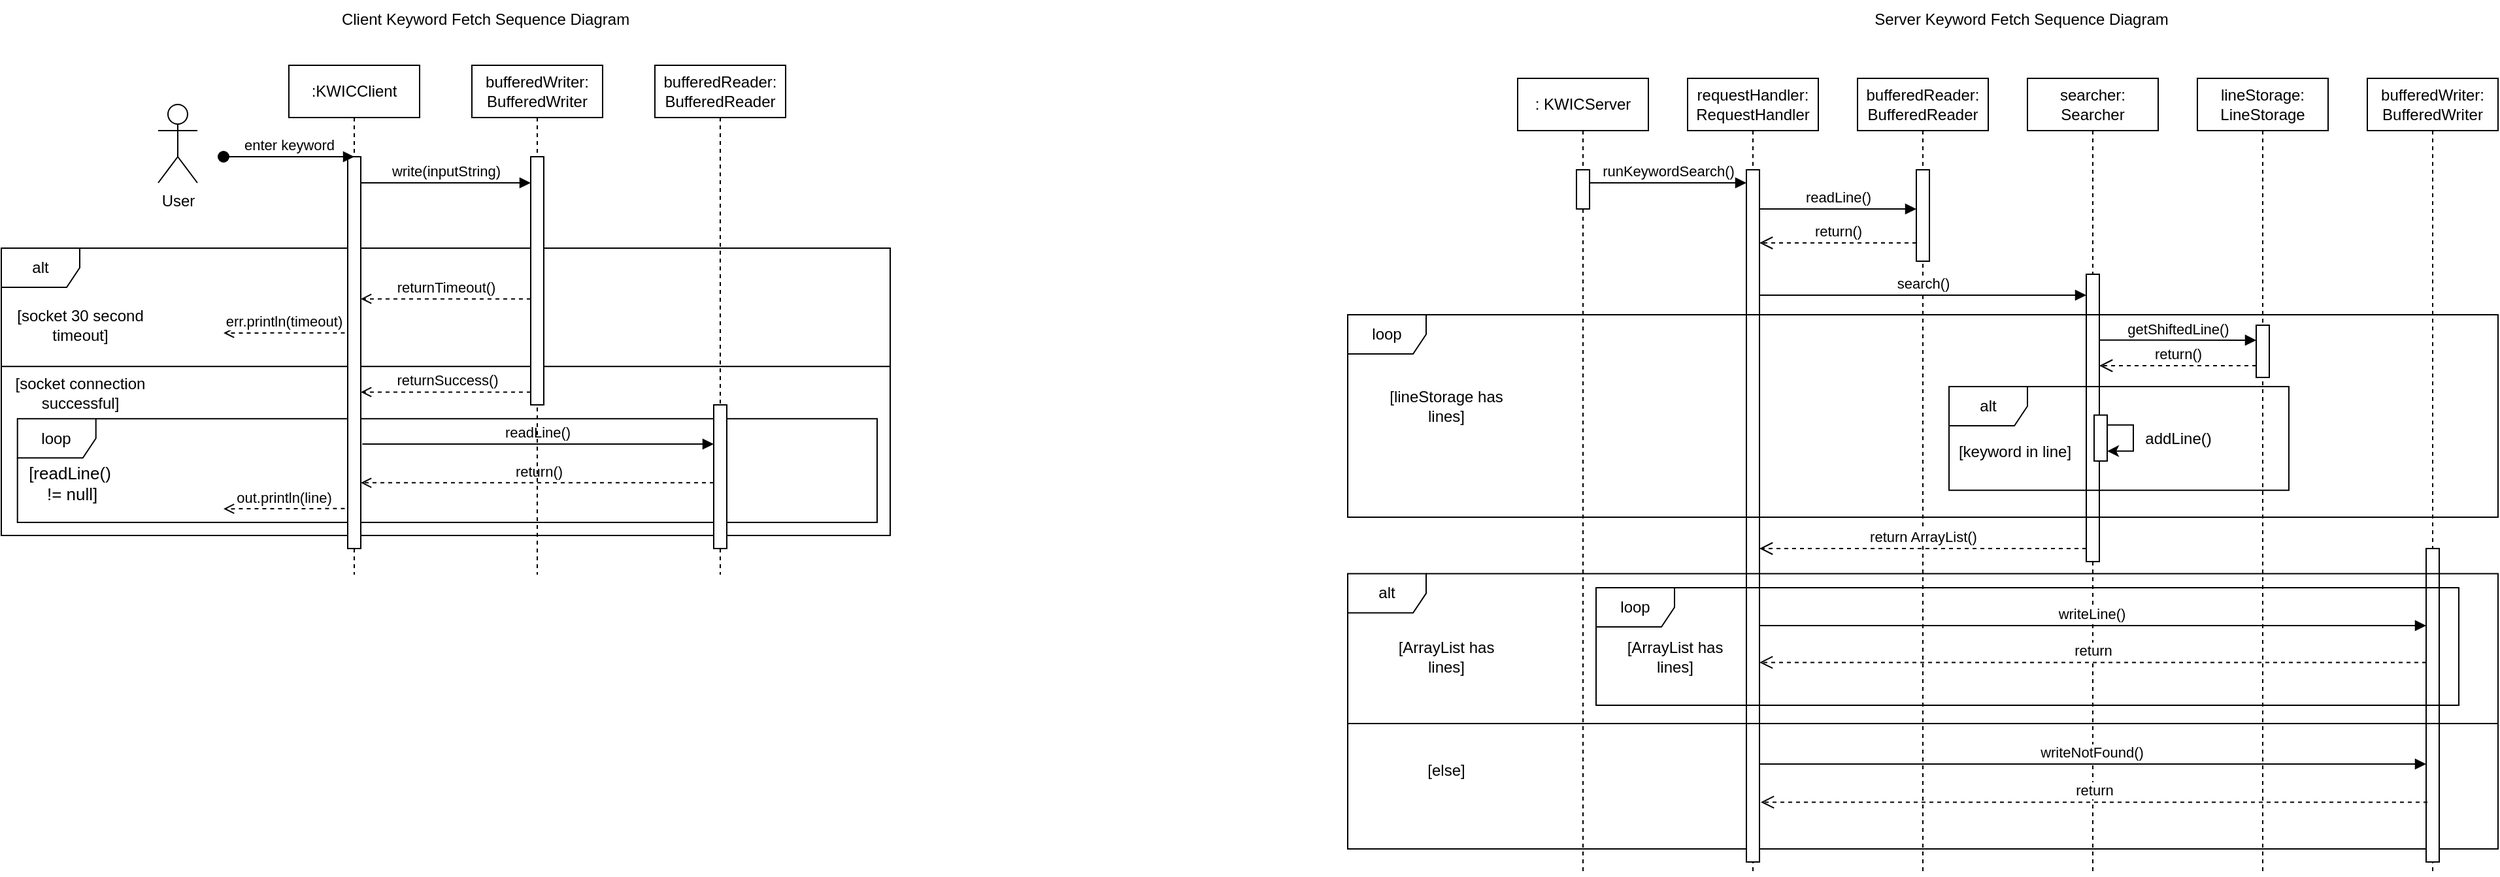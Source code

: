 <mxfile version="24.7.17">
  <diagram name="Page-1" id="2YBvvXClWsGukQMizWep">
    <mxGraphModel dx="1865" dy="1351" grid="1" gridSize="10" guides="1" tooltips="1" connect="1" arrows="1" fold="1" page="1" pageScale="1" pageWidth="850" pageHeight="1100" math="0" shadow="0">
      <root>
        <mxCell id="0" />
        <mxCell id="1" parent="0" />
        <mxCell id="UQ5WHZic_87VUq4tqxjQ-103" value="" style="rounded=0;whiteSpace=wrap;html=1;fillColor=none;" vertex="1" parent="1">
          <mxGeometry x="1230" y="584" width="880" height="96" as="geometry" />
        </mxCell>
        <mxCell id="UQ5WHZic_87VUq4tqxjQ-56" value="" style="group" vertex="1" connectable="0" parent="1">
          <mxGeometry x="200" y="220" width="680" height="220" as="geometry" />
        </mxCell>
        <mxCell id="UQ5WHZic_87VUq4tqxjQ-55" value="" style="rounded=0;whiteSpace=wrap;html=1;fillColor=none;" vertex="1" parent="UQ5WHZic_87VUq4tqxjQ-56">
          <mxGeometry y="90.588" width="680" height="129.412" as="geometry" />
        </mxCell>
        <mxCell id="UQ5WHZic_87VUq4tqxjQ-51" value="alt" style="shape=umlFrame;whiteSpace=wrap;html=1;pointerEvents=0;" vertex="1" parent="UQ5WHZic_87VUq4tqxjQ-56">
          <mxGeometry width="680" height="220" as="geometry" />
        </mxCell>
        <mxCell id="UQ5WHZic_87VUq4tqxjQ-57" value="err.println(timeout)" style="html=1;verticalAlign=bottom;endArrow=open;edgeStyle=elbowEdgeStyle;elbow=vertical;curved=0;rounded=0;dashed=1;endFill=0;" edge="1" parent="UQ5WHZic_87VUq4tqxjQ-56">
          <mxGeometry x="-0.003" relative="1" as="geometry">
            <mxPoint x="262.731" y="64.828" as="sourcePoint" />
            <Array as="points">
              <mxPoint x="288.84" y="65" />
            </Array>
            <mxPoint x="170.004" y="64.702" as="targetPoint" />
            <mxPoint as="offset" />
          </mxGeometry>
        </mxCell>
        <mxCell id="UQ5WHZic_87VUq4tqxjQ-59" value="[socket 30 second&lt;div&gt;timeout]&lt;/div&gt;" style="text;html=1;align=center;verticalAlign=middle;resizable=0;points=[];autosize=1;strokeColor=none;fillColor=none;" vertex="1" parent="UQ5WHZic_87VUq4tqxjQ-56">
          <mxGeometry x="-0.004" y="38.824" width="120" height="40" as="geometry" />
        </mxCell>
        <mxCell id="UQ5WHZic_87VUq4tqxjQ-60" value="[socket connection&lt;div&gt;successful]&lt;/div&gt;" style="text;html=1;align=center;verticalAlign=middle;resizable=0;points=[];autosize=1;strokeColor=none;fillColor=none;" vertex="1" parent="UQ5WHZic_87VUq4tqxjQ-56">
          <mxGeometry y="90.588" width="120" height="40" as="geometry" />
        </mxCell>
        <mxCell id="UQ5WHZic_87VUq4tqxjQ-62" value="&lt;font style=&quot;font-size: 13px;&quot;&gt;[readLine()&lt;/font&gt;&lt;div style=&quot;font-size: 13px;&quot;&gt;&lt;font style=&quot;font-size: 13px;&quot;&gt;&amp;nbsp;!= null]&lt;/font&gt;&lt;/div&gt;" style="text;html=1;align=center;verticalAlign=middle;resizable=0;points=[];autosize=1;strokeColor=none;fillColor=none;fontSize=13;" vertex="1" parent="UQ5WHZic_87VUq4tqxjQ-56">
          <mxGeometry x="7.364" y="159.998" width="90" height="40" as="geometry" />
        </mxCell>
        <mxCell id="UQ5WHZic_87VUq4tqxjQ-61" value="loop" style="shape=umlFrame;whiteSpace=wrap;html=1;pointerEvents=0;" vertex="1" parent="UQ5WHZic_87VUq4tqxjQ-56">
          <mxGeometry x="12.36" y="130.59" width="657.64" height="79.41" as="geometry" />
        </mxCell>
        <mxCell id="UQ5WHZic_87VUq4tqxjQ-64" value="readLine()" style="html=1;verticalAlign=bottom;endArrow=block;edgeStyle=elbowEdgeStyle;elbow=vertical;curved=0;rounded=0;" edge="1" parent="UQ5WHZic_87VUq4tqxjQ-56" target="UQ5WHZic_87VUq4tqxjQ-63">
          <mxGeometry x="-0.003" relative="1" as="geometry">
            <mxPoint x="276.18" y="150" as="sourcePoint" />
            <Array as="points">
              <mxPoint x="356.18" y="150" />
            </Array>
            <mxPoint x="406.18" y="150" as="targetPoint" />
            <mxPoint as="offset" />
          </mxGeometry>
        </mxCell>
        <mxCell id="UQ5WHZic_87VUq4tqxjQ-65" value="return()" style="html=1;verticalAlign=bottom;endArrow=open;edgeStyle=elbowEdgeStyle;elbow=vertical;curved=0;rounded=0;dashed=1;endFill=0;" edge="1" parent="UQ5WHZic_87VUq4tqxjQ-56">
          <mxGeometry x="-0.005" relative="1" as="geometry">
            <mxPoint x="545" y="179.64" as="sourcePoint" />
            <Array as="points">
              <mxPoint x="529.543" y="179.64" />
            </Array>
            <mxPoint x="275" y="179.64" as="targetPoint" />
            <mxPoint as="offset" />
          </mxGeometry>
        </mxCell>
        <mxCell id="UQ5WHZic_87VUq4tqxjQ-66" value="out.println(line)" style="html=1;verticalAlign=bottom;endArrow=open;edgeStyle=elbowEdgeStyle;elbow=vertical;curved=0;rounded=0;dashed=1;endFill=0;" edge="1" parent="UQ5WHZic_87VUq4tqxjQ-56">
          <mxGeometry x="-0.003" relative="1" as="geometry">
            <mxPoint x="262.731" y="199.408" as="sourcePoint" />
            <Array as="points">
              <mxPoint x="288.84" y="199.58" />
            </Array>
            <mxPoint x="170.004" y="199.282" as="targetPoint" />
            <mxPoint as="offset" />
          </mxGeometry>
        </mxCell>
        <mxCell id="UQ5WHZic_87VUq4tqxjQ-1" value=":KWICClient" style="shape=umlLifeline;perimeter=lifelinePerimeter;whiteSpace=wrap;html=1;container=0;dropTarget=0;collapsible=0;recursiveResize=0;outlineConnect=0;portConstraint=eastwest;newEdgeStyle={&quot;edgeStyle&quot;:&quot;elbowEdgeStyle&quot;,&quot;elbow&quot;:&quot;vertical&quot;,&quot;curved&quot;:0,&quot;rounded&quot;:0};" vertex="1" parent="1">
          <mxGeometry x="420" y="80" width="100" height="390" as="geometry" />
        </mxCell>
        <mxCell id="UQ5WHZic_87VUq4tqxjQ-2" value="" style="html=1;points=[];perimeter=orthogonalPerimeter;outlineConnect=0;targetShapes=umlLifeline;portConstraint=eastwest;newEdgeStyle={&quot;edgeStyle&quot;:&quot;elbowEdgeStyle&quot;,&quot;elbow&quot;:&quot;vertical&quot;,&quot;curved&quot;:0,&quot;rounded&quot;:0};" vertex="1" parent="UQ5WHZic_87VUq4tqxjQ-1">
          <mxGeometry x="45" y="70" width="10" height="300" as="geometry" />
        </mxCell>
        <mxCell id="UQ5WHZic_87VUq4tqxjQ-3" value="enter keyword" style="html=1;verticalAlign=bottom;startArrow=oval;endArrow=block;startSize=8;edgeStyle=elbowEdgeStyle;elbow=vertical;curved=0;rounded=0;" edge="1" parent="1">
          <mxGeometry relative="1" as="geometry">
            <mxPoint x="370" y="150" as="sourcePoint" />
            <mxPoint x="470" y="150.333" as="targetPoint" />
            <Array as="points">
              <mxPoint x="370" y="150" />
            </Array>
          </mxGeometry>
        </mxCell>
        <mxCell id="UQ5WHZic_87VUq4tqxjQ-5" value="bufferedReader: BufferedReader" style="shape=umlLifeline;perimeter=lifelinePerimeter;whiteSpace=wrap;html=1;container=0;dropTarget=0;collapsible=0;recursiveResize=0;outlineConnect=0;portConstraint=eastwest;newEdgeStyle={&quot;edgeStyle&quot;:&quot;elbowEdgeStyle&quot;,&quot;elbow&quot;:&quot;vertical&quot;,&quot;curved&quot;:0,&quot;rounded&quot;:0};" vertex="1" parent="1">
          <mxGeometry x="700" y="80" width="100" height="390" as="geometry" />
        </mxCell>
        <mxCell id="UQ5WHZic_87VUq4tqxjQ-63" value="" style="html=1;points=[];perimeter=orthogonalPerimeter;outlineConnect=0;targetShapes=umlLifeline;portConstraint=eastwest;newEdgeStyle={&quot;edgeStyle&quot;:&quot;elbowEdgeStyle&quot;,&quot;elbow&quot;:&quot;vertical&quot;,&quot;curved&quot;:0,&quot;rounded&quot;:0};" vertex="1" parent="UQ5WHZic_87VUq4tqxjQ-5">
          <mxGeometry x="45" y="260" width="10" height="110" as="geometry" />
        </mxCell>
        <mxCell id="UQ5WHZic_87VUq4tqxjQ-7" value="bufferedWriter: BufferedWriter" style="shape=umlLifeline;perimeter=lifelinePerimeter;whiteSpace=wrap;html=1;container=0;dropTarget=0;collapsible=0;recursiveResize=0;outlineConnect=0;portConstraint=eastwest;newEdgeStyle={&quot;edgeStyle&quot;:&quot;elbowEdgeStyle&quot;,&quot;elbow&quot;:&quot;vertical&quot;,&quot;curved&quot;:0,&quot;rounded&quot;:0};" vertex="1" parent="1">
          <mxGeometry x="560" y="80" width="100" height="390" as="geometry" />
        </mxCell>
        <mxCell id="UQ5WHZic_87VUq4tqxjQ-8" value="" style="html=1;points=[];perimeter=orthogonalPerimeter;outlineConnect=0;targetShapes=umlLifeline;portConstraint=eastwest;newEdgeStyle={&quot;edgeStyle&quot;:&quot;elbowEdgeStyle&quot;,&quot;elbow&quot;:&quot;vertical&quot;,&quot;curved&quot;:0,&quot;rounded&quot;:0};" vertex="1" parent="UQ5WHZic_87VUq4tqxjQ-7">
          <mxGeometry x="45" y="70" width="10" height="190" as="geometry" />
        </mxCell>
        <mxCell id="UQ5WHZic_87VUq4tqxjQ-9" value="write(inputString)" style="html=1;verticalAlign=bottom;endArrow=block;edgeStyle=elbowEdgeStyle;elbow=vertical;curved=0;rounded=0;" edge="1" parent="1" source="UQ5WHZic_87VUq4tqxjQ-2" target="UQ5WHZic_87VUq4tqxjQ-8">
          <mxGeometry x="-0.003" relative="1" as="geometry">
            <mxPoint x="490" y="170" as="sourcePoint" />
            <Array as="points">
              <mxPoint x="555" y="170" />
            </Array>
            <mxPoint x="590" y="170" as="targetPoint" />
            <mxPoint as="offset" />
          </mxGeometry>
        </mxCell>
        <mxCell id="UQ5WHZic_87VUq4tqxjQ-10" value="bufferedReader: BufferedReader" style="shape=umlLifeline;perimeter=lifelinePerimeter;whiteSpace=wrap;html=1;container=0;dropTarget=0;collapsible=0;recursiveResize=0;outlineConnect=0;portConstraint=eastwest;newEdgeStyle={&quot;edgeStyle&quot;:&quot;elbowEdgeStyle&quot;,&quot;elbow&quot;:&quot;vertical&quot;,&quot;curved&quot;:0,&quot;rounded&quot;:0};" vertex="1" parent="1">
          <mxGeometry x="1620" y="90" width="100" height="610" as="geometry" />
        </mxCell>
        <mxCell id="UQ5WHZic_87VUq4tqxjQ-11" value="" style="html=1;points=[];perimeter=orthogonalPerimeter;outlineConnect=0;targetShapes=umlLifeline;portConstraint=eastwest;newEdgeStyle={&quot;edgeStyle&quot;:&quot;elbowEdgeStyle&quot;,&quot;elbow&quot;:&quot;vertical&quot;,&quot;curved&quot;:0,&quot;rounded&quot;:0};" vertex="1" parent="UQ5WHZic_87VUq4tqxjQ-10">
          <mxGeometry x="45" y="70" width="10" height="70" as="geometry" />
        </mxCell>
        <mxCell id="UQ5WHZic_87VUq4tqxjQ-14" value="Server&amp;nbsp;&lt;span style=&quot;background-color: initial;&quot;&gt;Keyword Fetch Sequence Diagram&lt;/span&gt;" style="text;html=1;align=center;verticalAlign=middle;resizable=0;points=[];autosize=1;strokeColor=none;fillColor=none;" vertex="1" parent="1">
          <mxGeometry x="1620" y="30" width="250" height="30" as="geometry" />
        </mxCell>
        <mxCell id="UQ5WHZic_87VUq4tqxjQ-15" value="&lt;div&gt;Client Keyword Fetch Sequence Diagram&lt;/div&gt;" style="text;html=1;align=center;verticalAlign=middle;resizable=0;points=[];autosize=1;strokeColor=none;fillColor=none;" vertex="1" parent="1">
          <mxGeometry x="450" y="30" width="240" height="30" as="geometry" />
        </mxCell>
        <mxCell id="UQ5WHZic_87VUq4tqxjQ-16" value="requestHandler: RequestHandler" style="shape=umlLifeline;perimeter=lifelinePerimeter;whiteSpace=wrap;html=1;container=0;dropTarget=0;collapsible=0;recursiveResize=0;outlineConnect=0;portConstraint=eastwest;newEdgeStyle={&quot;edgeStyle&quot;:&quot;elbowEdgeStyle&quot;,&quot;elbow&quot;:&quot;vertical&quot;,&quot;curved&quot;:0,&quot;rounded&quot;:0};" vertex="1" parent="1">
          <mxGeometry x="1490" y="90" width="100" height="610" as="geometry" />
        </mxCell>
        <mxCell id="UQ5WHZic_87VUq4tqxjQ-17" value="" style="html=1;points=[];perimeter=orthogonalPerimeter;outlineConnect=0;targetShapes=umlLifeline;portConstraint=eastwest;newEdgeStyle={&quot;edgeStyle&quot;:&quot;elbowEdgeStyle&quot;,&quot;elbow&quot;:&quot;vertical&quot;,&quot;curved&quot;:0,&quot;rounded&quot;:0};" vertex="1" parent="UQ5WHZic_87VUq4tqxjQ-16">
          <mxGeometry x="45" y="70" width="10" height="530" as="geometry" />
        </mxCell>
        <mxCell id="UQ5WHZic_87VUq4tqxjQ-18" value="readLine()" style="html=1;verticalAlign=bottom;endArrow=block;edgeStyle=elbowEdgeStyle;elbow=vertical;curved=0;rounded=0;" edge="1" parent="1">
          <mxGeometry x="-0.003" relative="1" as="geometry">
            <mxPoint x="1545" y="190" as="sourcePoint" />
            <Array as="points">
              <mxPoint x="1630" y="190" />
            </Array>
            <mxPoint x="1665" y="190" as="targetPoint" />
            <mxPoint as="offset" />
          </mxGeometry>
        </mxCell>
        <mxCell id="UQ5WHZic_87VUq4tqxjQ-23" value="User&lt;div&gt;&lt;br&gt;&lt;/div&gt;" style="shape=umlActor;verticalLabelPosition=bottom;verticalAlign=top;html=1;outlineConnect=0;" vertex="1" parent="1">
          <mxGeometry x="320" y="110" width="30" height="60" as="geometry" />
        </mxCell>
        <mxCell id="UQ5WHZic_87VUq4tqxjQ-46" value="searcher: Searcher" style="shape=umlLifeline;perimeter=lifelinePerimeter;whiteSpace=wrap;html=1;container=0;dropTarget=0;collapsible=0;recursiveResize=0;outlineConnect=0;portConstraint=eastwest;newEdgeStyle={&quot;edgeStyle&quot;:&quot;elbowEdgeStyle&quot;,&quot;elbow&quot;:&quot;vertical&quot;,&quot;curved&quot;:0,&quot;rounded&quot;:0};" vertex="1" parent="1">
          <mxGeometry x="1750" y="90" width="100" height="610" as="geometry" />
        </mxCell>
        <mxCell id="UQ5WHZic_87VUq4tqxjQ-47" value="" style="html=1;points=[];perimeter=orthogonalPerimeter;outlineConnect=0;targetShapes=umlLifeline;portConstraint=eastwest;newEdgeStyle={&quot;edgeStyle&quot;:&quot;elbowEdgeStyle&quot;,&quot;elbow&quot;:&quot;vertical&quot;,&quot;curved&quot;:0,&quot;rounded&quot;:0};" vertex="1" parent="UQ5WHZic_87VUq4tqxjQ-46">
          <mxGeometry x="45" y="150" width="10" height="220" as="geometry" />
        </mxCell>
        <mxCell id="UQ5WHZic_87VUq4tqxjQ-75" value="" style="html=1;points=[];perimeter=orthogonalPerimeter;outlineConnect=0;targetShapes=umlLifeline;portConstraint=eastwest;newEdgeStyle={&quot;edgeStyle&quot;:&quot;elbowEdgeStyle&quot;,&quot;elbow&quot;:&quot;vertical&quot;,&quot;curved&quot;:0,&quot;rounded&quot;:0};" vertex="1" parent="UQ5WHZic_87VUq4tqxjQ-46">
          <mxGeometry x="51" y="257.82" width="10" height="35.18" as="geometry" />
        </mxCell>
        <mxCell id="UQ5WHZic_87VUq4tqxjQ-76" style="edgeStyle=elbowEdgeStyle;rounded=0;orthogonalLoop=1;jettySize=auto;html=1;elbow=vertical;curved=0;" edge="1" parent="UQ5WHZic_87VUq4tqxjQ-46" source="UQ5WHZic_87VUq4tqxjQ-75" target="UQ5WHZic_87VUq4tqxjQ-75">
          <mxGeometry relative="1" as="geometry" />
        </mxCell>
        <mxCell id="UQ5WHZic_87VUq4tqxjQ-31" value="return()" style="html=1;verticalAlign=bottom;endArrow=open;dashed=1;endSize=8;edgeStyle=elbowEdgeStyle;elbow=vertical;curved=0;rounded=0;" edge="1" parent="1">
          <mxGeometry relative="1" as="geometry">
            <mxPoint x="1545" y="216.0" as="targetPoint" />
            <Array as="points">
              <mxPoint x="1649.648" y="216.0" />
              <mxPoint x="1636.354" y="206.0" />
              <mxPoint x="1596.472" y="205.57" />
            </Array>
            <mxPoint x="1665" y="216.0" as="sourcePoint" />
          </mxGeometry>
        </mxCell>
        <mxCell id="UQ5WHZic_87VUq4tqxjQ-48" value="search()" style="html=1;verticalAlign=bottom;endArrow=block;edgeStyle=elbowEdgeStyle;elbow=vertical;curved=0;rounded=0;" edge="1" parent="1">
          <mxGeometry x="-0.003" relative="1" as="geometry">
            <mxPoint x="1545" y="256" as="sourcePoint" />
            <Array as="points">
              <mxPoint x="1670" y="256" />
            </Array>
            <mxPoint x="1795" y="256" as="targetPoint" />
            <mxPoint as="offset" />
          </mxGeometry>
        </mxCell>
        <mxCell id="UQ5WHZic_87VUq4tqxjQ-49" value="lineStorage: LineStorage" style="shape=umlLifeline;perimeter=lifelinePerimeter;whiteSpace=wrap;html=1;container=0;dropTarget=0;collapsible=0;recursiveResize=0;outlineConnect=0;portConstraint=eastwest;newEdgeStyle={&quot;edgeStyle&quot;:&quot;elbowEdgeStyle&quot;,&quot;elbow&quot;:&quot;vertical&quot;,&quot;curved&quot;:0,&quot;rounded&quot;:0};" vertex="1" parent="1">
          <mxGeometry x="1880" y="90" width="100" height="610" as="geometry" />
        </mxCell>
        <mxCell id="UQ5WHZic_87VUq4tqxjQ-50" value="" style="html=1;points=[];perimeter=orthogonalPerimeter;outlineConnect=0;targetShapes=umlLifeline;portConstraint=eastwest;newEdgeStyle={&quot;edgeStyle&quot;:&quot;elbowEdgeStyle&quot;,&quot;elbow&quot;:&quot;vertical&quot;,&quot;curved&quot;:0,&quot;rounded&quot;:0};" vertex="1" parent="UQ5WHZic_87VUq4tqxjQ-49">
          <mxGeometry x="45" y="189" width="10" height="40" as="geometry" />
        </mxCell>
        <mxCell id="UQ5WHZic_87VUq4tqxjQ-21" value="returnTimeout()" style="html=1;verticalAlign=bottom;endArrow=open;edgeStyle=elbowEdgeStyle;elbow=vertical;curved=0;rounded=0;dashed=1;endFill=0;" edge="1" parent="1" source="UQ5WHZic_87VUq4tqxjQ-8" target="UQ5WHZic_87VUq4tqxjQ-2">
          <mxGeometry x="-0.003" relative="1" as="geometry">
            <mxPoint x="589" y="270" as="sourcePoint" />
            <Array as="points">
              <mxPoint x="533.818" y="258.824" />
            </Array>
            <mxPoint x="428.727" y="258.824" as="targetPoint" />
            <mxPoint as="offset" />
          </mxGeometry>
        </mxCell>
        <mxCell id="UQ5WHZic_87VUq4tqxjQ-58" value="returnSuccess()" style="html=1;verticalAlign=bottom;endArrow=open;edgeStyle=elbowEdgeStyle;elbow=vertical;curved=0;rounded=0;dashed=1;endFill=0;" edge="1" parent="1" source="UQ5WHZic_87VUq4tqxjQ-8" target="UQ5WHZic_87VUq4tqxjQ-2">
          <mxGeometry x="-0.004" relative="1" as="geometry">
            <mxPoint x="600.725" y="330.24" as="sourcePoint" />
            <Array as="points">
              <mxPoint x="594.543" y="330.24" />
            </Array>
            <mxPoint x="439.997" y="330.24" as="targetPoint" />
            <mxPoint as="offset" />
          </mxGeometry>
        </mxCell>
        <mxCell id="UQ5WHZic_87VUq4tqxjQ-67" value="loop" style="shape=umlFrame;whiteSpace=wrap;html=1;pointerEvents=0;" vertex="1" parent="1">
          <mxGeometry x="1230" y="271" width="880" height="155" as="geometry" />
        </mxCell>
        <mxCell id="UQ5WHZic_87VUq4tqxjQ-68" value=": KWICServer" style="shape=umlLifeline;perimeter=lifelinePerimeter;whiteSpace=wrap;html=1;container=0;dropTarget=0;collapsible=0;recursiveResize=0;outlineConnect=0;portConstraint=eastwest;newEdgeStyle={&quot;edgeStyle&quot;:&quot;elbowEdgeStyle&quot;,&quot;elbow&quot;:&quot;vertical&quot;,&quot;curved&quot;:0,&quot;rounded&quot;:0};" vertex="1" parent="1">
          <mxGeometry x="1360" y="90" width="100" height="610" as="geometry" />
        </mxCell>
        <mxCell id="UQ5WHZic_87VUq4tqxjQ-69" value="" style="html=1;points=[];perimeter=orthogonalPerimeter;outlineConnect=0;targetShapes=umlLifeline;portConstraint=eastwest;newEdgeStyle={&quot;edgeStyle&quot;:&quot;elbowEdgeStyle&quot;,&quot;elbow&quot;:&quot;vertical&quot;,&quot;curved&quot;:0,&quot;rounded&quot;:0};" vertex="1" parent="UQ5WHZic_87VUq4tqxjQ-68">
          <mxGeometry x="45" y="70" width="10" height="30" as="geometry" />
        </mxCell>
        <mxCell id="UQ5WHZic_87VUq4tqxjQ-70" value="runKeywordSearch()" style="html=1;verticalAlign=bottom;endArrow=block;edgeStyle=elbowEdgeStyle;elbow=vertical;curved=0;rounded=0;" edge="1" parent="1">
          <mxGeometry x="-0.003" relative="1" as="geometry">
            <mxPoint x="1415" y="170" as="sourcePoint" />
            <Array as="points">
              <mxPoint x="1505" y="170" />
            </Array>
            <mxPoint x="1535" y="170" as="targetPoint" />
            <mxPoint as="offset" />
          </mxGeometry>
        </mxCell>
        <mxCell id="UQ5WHZic_87VUq4tqxjQ-71" value="getShiftedLine()" style="html=1;verticalAlign=bottom;endArrow=block;edgeStyle=elbowEdgeStyle;elbow=vertical;curved=0;rounded=0;" edge="1" parent="1">
          <mxGeometry x="-0.003" relative="1" as="geometry">
            <mxPoint x="1805" y="290.333" as="sourcePoint" />
            <Array as="points" />
            <mxPoint x="1925" y="290.333" as="targetPoint" />
            <mxPoint as="offset" />
          </mxGeometry>
        </mxCell>
        <mxCell id="UQ5WHZic_87VUq4tqxjQ-72" value="return()" style="html=1;verticalAlign=bottom;endArrow=open;dashed=1;endSize=8;edgeStyle=elbowEdgeStyle;elbow=vertical;curved=0;rounded=0;" edge="1" parent="1">
          <mxGeometry relative="1" as="geometry">
            <mxPoint x="1805" y="310" as="targetPoint" />
            <Array as="points">
              <mxPoint x="1909.648" y="310" />
              <mxPoint x="1896.354" y="300" />
              <mxPoint x="1856.472" y="299.57" />
            </Array>
            <mxPoint x="1925" y="310" as="sourcePoint" />
          </mxGeometry>
        </mxCell>
        <mxCell id="UQ5WHZic_87VUq4tqxjQ-81" value="addLine()" style="text;html=1;align=center;verticalAlign=middle;resizable=0;points=[];autosize=1;strokeColor=none;fillColor=none;" vertex="1" parent="1">
          <mxGeometry x="1830" y="350.71" width="70" height="30" as="geometry" />
        </mxCell>
        <mxCell id="UQ5WHZic_87VUq4tqxjQ-83" value="alt" style="shape=umlFrame;whiteSpace=wrap;html=1;pointerEvents=0;" vertex="1" parent="1">
          <mxGeometry x="1690" y="326" width="260" height="79.41" as="geometry" />
        </mxCell>
        <mxCell id="UQ5WHZic_87VUq4tqxjQ-84" value="[keyword in line&lt;span style=&quot;background-color: initial;&quot;&gt;]&lt;/span&gt;" style="text;html=1;align=center;verticalAlign=middle;resizable=0;points=[];autosize=1;strokeColor=none;fillColor=none;" vertex="1" parent="1">
          <mxGeometry x="1684.996" y="361.004" width="110" height="30" as="geometry" />
        </mxCell>
        <mxCell id="UQ5WHZic_87VUq4tqxjQ-85" value="[lineStorage has&lt;div&gt;lines]&lt;/div&gt;" style="text;html=1;align=center;verticalAlign=middle;resizable=0;points=[];autosize=1;strokeColor=none;fillColor=none;" vertex="1" parent="1">
          <mxGeometry x="1249.996" y="321.004" width="110" height="40" as="geometry" />
        </mxCell>
        <mxCell id="UQ5WHZic_87VUq4tqxjQ-86" value="return ArrayList()" style="html=1;verticalAlign=bottom;endArrow=open;dashed=1;endSize=8;edgeStyle=elbowEdgeStyle;elbow=vertical;curved=0;rounded=0;" edge="1" parent="1" source="UQ5WHZic_87VUq4tqxjQ-47" target="UQ5WHZic_87VUq4tqxjQ-17">
          <mxGeometry relative="1" as="geometry">
            <mxPoint x="1550" y="450" as="targetPoint" />
            <Array as="points">
              <mxPoint x="1654.648" y="450" />
              <mxPoint x="1641.354" y="440" />
              <mxPoint x="1601.472" y="439.57" />
            </Array>
            <mxPoint x="1670" y="450" as="sourcePoint" />
          </mxGeometry>
        </mxCell>
        <mxCell id="UQ5WHZic_87VUq4tqxjQ-87" value="bufferedWriter: BufferedWriter" style="shape=umlLifeline;perimeter=lifelinePerimeter;whiteSpace=wrap;html=1;container=0;dropTarget=0;collapsible=0;recursiveResize=0;outlineConnect=0;portConstraint=eastwest;newEdgeStyle={&quot;edgeStyle&quot;:&quot;elbowEdgeStyle&quot;,&quot;elbow&quot;:&quot;vertical&quot;,&quot;curved&quot;:0,&quot;rounded&quot;:0};" vertex="1" parent="1">
          <mxGeometry x="2010" y="90" width="100" height="610" as="geometry" />
        </mxCell>
        <mxCell id="UQ5WHZic_87VUq4tqxjQ-88" value="" style="html=1;points=[];perimeter=orthogonalPerimeter;outlineConnect=0;targetShapes=umlLifeline;portConstraint=eastwest;newEdgeStyle={&quot;edgeStyle&quot;:&quot;elbowEdgeStyle&quot;,&quot;elbow&quot;:&quot;vertical&quot;,&quot;curved&quot;:0,&quot;rounded&quot;:0};" vertex="1" parent="UQ5WHZic_87VUq4tqxjQ-87">
          <mxGeometry x="45" y="360" width="10" height="240" as="geometry" />
        </mxCell>
        <mxCell id="UQ5WHZic_87VUq4tqxjQ-89" value="alt" style="shape=umlFrame;whiteSpace=wrap;html=1;pointerEvents=0;" vertex="1" parent="1">
          <mxGeometry x="1230" y="469.3" width="880" height="114.7" as="geometry" />
        </mxCell>
        <mxCell id="UQ5WHZic_87VUq4tqxjQ-90" value="[ArrayList has&lt;div&gt;lines]&lt;/div&gt;" style="text;html=1;align=center;verticalAlign=middle;resizable=0;points=[];autosize=1;strokeColor=none;fillColor=none;" vertex="1" parent="1">
          <mxGeometry x="1254.996" y="512.654" width="100" height="40" as="geometry" />
        </mxCell>
        <mxCell id="UQ5WHZic_87VUq4tqxjQ-91" value="loop" style="shape=umlFrame;whiteSpace=wrap;html=1;pointerEvents=0;" vertex="1" parent="1">
          <mxGeometry x="1420" y="480" width="660" height="90" as="geometry" />
        </mxCell>
        <mxCell id="UQ5WHZic_87VUq4tqxjQ-92" value="writeLine()" style="html=1;verticalAlign=bottom;endArrow=block;edgeStyle=elbowEdgeStyle;elbow=vertical;curved=0;rounded=0;" edge="1" parent="1">
          <mxGeometry x="-0.003" relative="1" as="geometry">
            <mxPoint x="1545" y="509" as="sourcePoint" />
            <Array as="points">
              <mxPoint x="1635" y="509" />
            </Array>
            <mxPoint x="2055" y="509" as="targetPoint" />
            <mxPoint as="offset" />
          </mxGeometry>
        </mxCell>
        <mxCell id="UQ5WHZic_87VUq4tqxjQ-93" value="return" style="html=1;verticalAlign=bottom;endArrow=open;dashed=1;endSize=8;edgeStyle=elbowEdgeStyle;elbow=vertical;curved=0;rounded=0;" edge="1" parent="1">
          <mxGeometry relative="1" as="geometry">
            <mxPoint x="1545" y="537.23" as="targetPoint" />
            <Array as="points">
              <mxPoint x="1899.648" y="537.23" />
              <mxPoint x="1886.354" y="527.23" />
              <mxPoint x="1846.472" y="526.8" />
            </Array>
            <mxPoint x="2055" y="537.23" as="sourcePoint" />
          </mxGeometry>
        </mxCell>
        <mxCell id="UQ5WHZic_87VUq4tqxjQ-94" value="[ArrayList has&lt;div&gt;lines]&lt;/div&gt;" style="text;html=1;align=center;verticalAlign=middle;resizable=0;points=[];autosize=1;strokeColor=none;fillColor=none;" vertex="1" parent="1">
          <mxGeometry x="1429.996" y="512.654" width="100" height="40" as="geometry" />
        </mxCell>
        <mxCell id="UQ5WHZic_87VUq4tqxjQ-101" value="writeNotFound()" style="html=1;verticalAlign=bottom;endArrow=block;edgeStyle=elbowEdgeStyle;elbow=vertical;curved=0;rounded=0;" edge="1" parent="1">
          <mxGeometry x="-0.003" relative="1" as="geometry">
            <mxPoint x="1545" y="615" as="sourcePoint" />
            <Array as="points">
              <mxPoint x="1635" y="615" />
            </Array>
            <mxPoint x="2055" y="615" as="targetPoint" />
            <mxPoint as="offset" />
          </mxGeometry>
        </mxCell>
        <mxCell id="UQ5WHZic_87VUq4tqxjQ-102" value="return" style="html=1;verticalAlign=bottom;endArrow=open;dashed=1;endSize=8;edgeStyle=elbowEdgeStyle;elbow=vertical;curved=0;rounded=0;" edge="1" parent="1">
          <mxGeometry relative="1" as="geometry">
            <mxPoint x="1546" y="644.23" as="targetPoint" />
            <Array as="points">
              <mxPoint x="1900.648" y="644.23" />
              <mxPoint x="1887.354" y="634.23" />
              <mxPoint x="1847.472" y="633.8" />
            </Array>
            <mxPoint x="2056" y="644.23" as="sourcePoint" />
          </mxGeometry>
        </mxCell>
        <mxCell id="UQ5WHZic_87VUq4tqxjQ-104" value="[else]" style="text;html=1;align=center;verticalAlign=middle;resizable=0;points=[];autosize=1;strokeColor=none;fillColor=none;" vertex="1" parent="1">
          <mxGeometry x="1279.996" y="605.004" width="50" height="30" as="geometry" />
        </mxCell>
      </root>
    </mxGraphModel>
  </diagram>
</mxfile>
